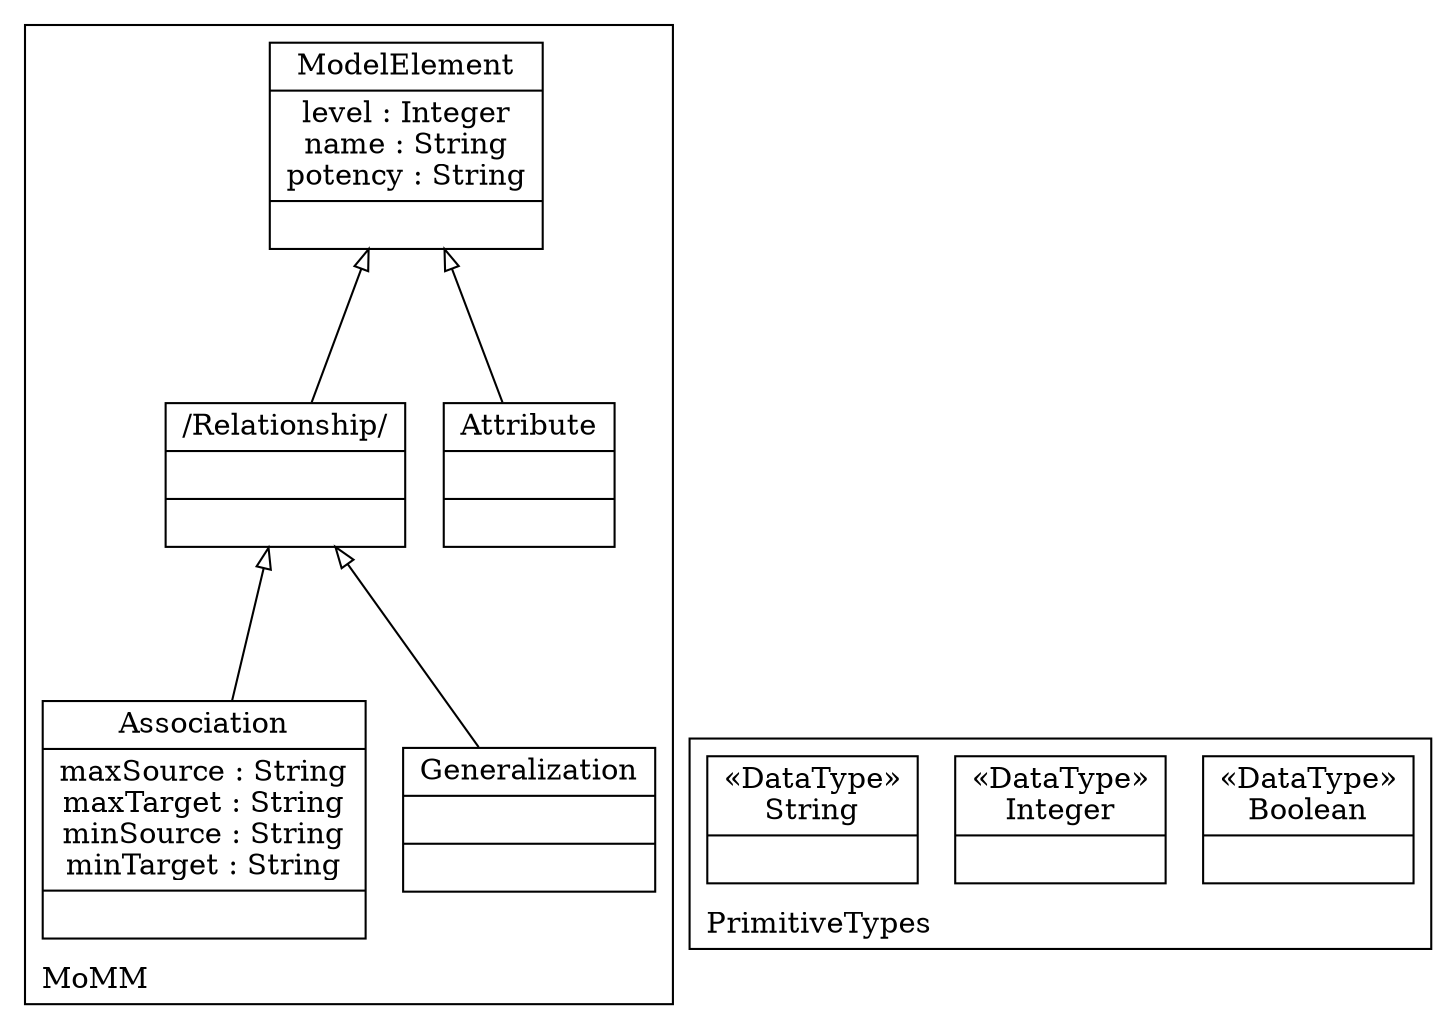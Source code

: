 digraph "KM3 Model in DOT" {
graph[rankdir=BT,labeljust=l,labelloc=t,nodeSep=0.75,compound=true];
 subgraph "cluster_MoMM"{
labelloc=t
color=black
label=MoMM
 node[shape=record];
ModelElement[label="{ModelElement|level : Integer\nname : String\npotency : String| }"]
;
 node[shape=record];
Attribute[label="{Attribute| | }"]
 Attribute->ModelElement[arrowhead=onormal,group=ModelElement,minlen=2,constraint=true,]
;
 node[shape=record];
Relationship[label="{/Relationship/| | }"]
 Relationship->ModelElement[arrowhead=onormal,group=ModelElement,minlen=2,constraint=true,]
;
 node[shape=record];
Generalization[label="{Generalization| | }"]
 Generalization->Relationship[arrowhead=onormal,group=Relationship,minlen=2,constraint=true,]
;
 node[shape=record];
Association[label="{Association|maxSource : String\nmaxTarget : String\nminSource : String\nminTarget : String| }"]
 Association->Relationship[arrowhead=onormal,group=Relationship,minlen=2,constraint=true,]
;

} subgraph "cluster_PrimitiveTypes"{
labelloc=t
color=black
label=PrimitiveTypes
 node[shape=record];
Boolean[label="{&#171;DataType&#187;\nBoolean|}"]
;
 node[shape=record];
Integer[label="{&#171;DataType&#187;\nInteger|}"]
;
 node[shape=record];
String[label="{&#171;DataType&#187;\nString|}"]
;

}
}